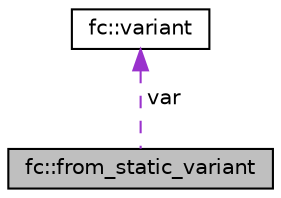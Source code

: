 digraph "fc::from_static_variant"
{
  edge [fontname="Helvetica",fontsize="10",labelfontname="Helvetica",labelfontsize="10"];
  node [fontname="Helvetica",fontsize="10",shape=record];
  Node1 [label="fc::from_static_variant",height=0.2,width=0.4,color="black", fillcolor="grey75", style="filled", fontcolor="black"];
  Node2 -> Node1 [dir="back",color="darkorchid3",fontsize="10",style="dashed",label=" var" ,fontname="Helvetica"];
  Node2 [label="fc::variant",height=0.2,width=0.4,color="black", fillcolor="white", style="filled",URL="$classfc_1_1variant.html",tooltip="stores null, int64, uint64, double, bool, string, std::vector<variant>, and variant_object&#39;s. "];
}
